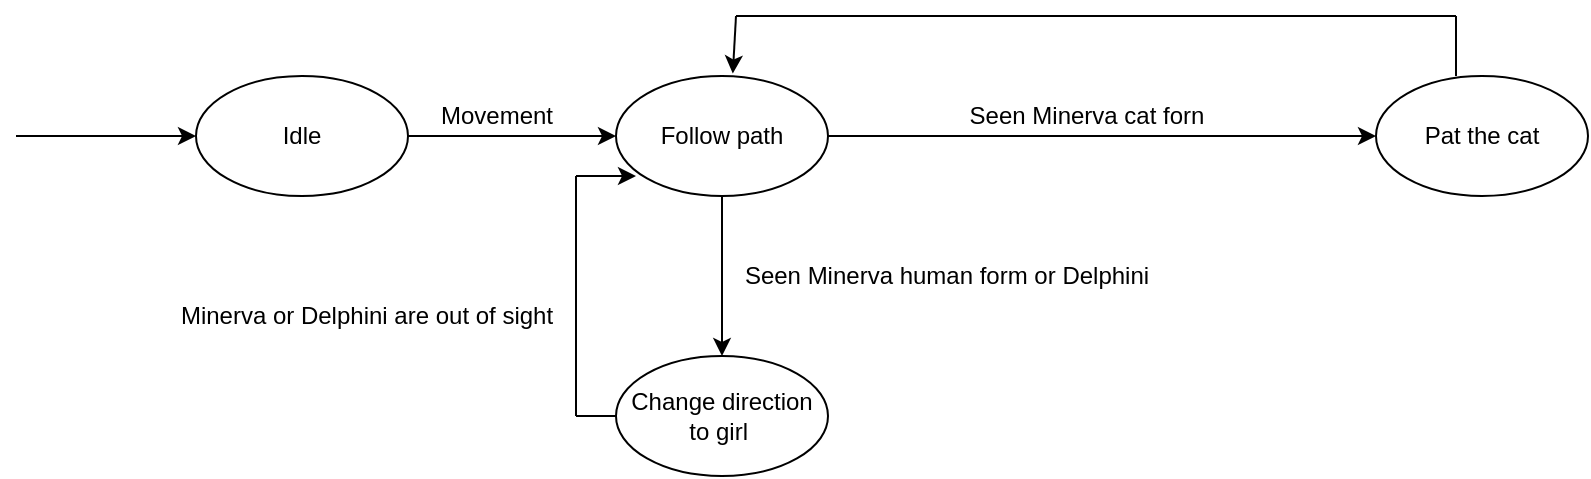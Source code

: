 <mxfile version="14.0.1" type="device"><diagram id="_V2K1XXxxcjhsqqM4zGG" name="Page-1"><mxGraphModel dx="1038" dy="500" grid="1" gridSize="10" guides="1" tooltips="1" connect="1" arrows="1" fold="1" page="1" pageScale="1" pageWidth="827" pageHeight="1169" math="0" shadow="0"><root><mxCell id="0"/><mxCell id="1" parent="0"/><mxCell id="b_pGlXCZ-j-qGSkNWVtM-4" value="" style="edgeStyle=orthogonalEdgeStyle;rounded=0;orthogonalLoop=1;jettySize=auto;html=1;" parent="1" source="b_pGlXCZ-j-qGSkNWVtM-1" target="b_pGlXCZ-j-qGSkNWVtM-3" edge="1"><mxGeometry relative="1" as="geometry"/></mxCell><mxCell id="b_pGlXCZ-j-qGSkNWVtM-1" value="Idle" style="ellipse;whiteSpace=wrap;html=1;" parent="1" vertex="1"><mxGeometry x="370" y="150" width="106" height="60" as="geometry"/></mxCell><mxCell id="b_pGlXCZ-j-qGSkNWVtM-10" value="" style="edgeStyle=orthogonalEdgeStyle;rounded=0;orthogonalLoop=1;jettySize=auto;html=1;" parent="1" source="b_pGlXCZ-j-qGSkNWVtM-3" target="b_pGlXCZ-j-qGSkNWVtM-9" edge="1"><mxGeometry relative="1" as="geometry"/></mxCell><mxCell id="b_pGlXCZ-j-qGSkNWVtM-13" value="" style="edgeStyle=orthogonalEdgeStyle;rounded=0;orthogonalLoop=1;jettySize=auto;html=1;" parent="1" source="b_pGlXCZ-j-qGSkNWVtM-3" target="b_pGlXCZ-j-qGSkNWVtM-12" edge="1"><mxGeometry relative="1" as="geometry"/></mxCell><mxCell id="b_pGlXCZ-j-qGSkNWVtM-3" value="Follow path" style="ellipse;whiteSpace=wrap;html=1;" parent="1" vertex="1"><mxGeometry x="580" y="150" width="106" height="60" as="geometry"/></mxCell><mxCell id="b_pGlXCZ-j-qGSkNWVtM-5" value="Movement" style="text;html=1;align=center;verticalAlign=middle;resizable=0;points=[];autosize=1;" parent="1" vertex="1"><mxGeometry x="485" y="160" width="70" height="20" as="geometry"/></mxCell><mxCell id="b_pGlXCZ-j-qGSkNWVtM-7" value="Seen Minerva human form or Delphini" style="text;html=1;align=center;verticalAlign=middle;resizable=0;points=[];autosize=1;" parent="1" vertex="1"><mxGeometry x="635" y="240" width="220" height="20" as="geometry"/></mxCell><mxCell id="b_pGlXCZ-j-qGSkNWVtM-9" value="Change direction to girl&amp;nbsp;" style="ellipse;whiteSpace=wrap;html=1;" parent="1" vertex="1"><mxGeometry x="580" y="290" width="106" height="60" as="geometry"/></mxCell><mxCell id="b_pGlXCZ-j-qGSkNWVtM-12" value="Pat the cat" style="ellipse;whiteSpace=wrap;html=1;" parent="1" vertex="1"><mxGeometry x="960" y="150" width="106" height="60" as="geometry"/></mxCell><mxCell id="b_pGlXCZ-j-qGSkNWVtM-14" value="Seen Minerva cat forn" style="text;html=1;align=center;verticalAlign=middle;resizable=0;points=[];autosize=1;" parent="1" vertex="1"><mxGeometry x="750" y="160" width="130" height="20" as="geometry"/></mxCell><mxCell id="b_pGlXCZ-j-qGSkNWVtM-17" value="" style="endArrow=none;html=1;" parent="1" edge="1"><mxGeometry width="50" height="50" relative="1" as="geometry"><mxPoint x="1000" y="150" as="sourcePoint"/><mxPoint x="1000" y="120" as="targetPoint"/></mxGeometry></mxCell><mxCell id="b_pGlXCZ-j-qGSkNWVtM-18" value="" style="endArrow=none;html=1;" parent="1" edge="1"><mxGeometry width="50" height="50" relative="1" as="geometry"><mxPoint x="640" y="120" as="sourcePoint"/><mxPoint x="1000" y="120" as="targetPoint"/></mxGeometry></mxCell><mxCell id="b_pGlXCZ-j-qGSkNWVtM-19" value="" style="endArrow=classic;html=1;entryX=0.551;entryY=-0.021;entryDx=0;entryDy=0;entryPerimeter=0;" parent="1" target="b_pGlXCZ-j-qGSkNWVtM-3" edge="1"><mxGeometry width="50" height="50" relative="1" as="geometry"><mxPoint x="640" y="120" as="sourcePoint"/><mxPoint x="620" y="140" as="targetPoint"/></mxGeometry></mxCell><mxCell id="b_pGlXCZ-j-qGSkNWVtM-21" value="" style="endArrow=none;html=1;exitX=0;exitY=0.5;exitDx=0;exitDy=0;" parent="1" source="b_pGlXCZ-j-qGSkNWVtM-9" edge="1"><mxGeometry width="50" height="50" relative="1" as="geometry"><mxPoint x="430" y="330" as="sourcePoint"/><mxPoint x="560" y="320" as="targetPoint"/></mxGeometry></mxCell><mxCell id="b_pGlXCZ-j-qGSkNWVtM-22" value="" style="endArrow=none;html=1;" parent="1" edge="1"><mxGeometry width="50" height="50" relative="1" as="geometry"><mxPoint x="560" y="320" as="sourcePoint"/><mxPoint x="560" y="200" as="targetPoint"/></mxGeometry></mxCell><mxCell id="b_pGlXCZ-j-qGSkNWVtM-24" value="" style="endArrow=classic;html=1;" parent="1" edge="1"><mxGeometry width="50" height="50" relative="1" as="geometry"><mxPoint x="560" y="200" as="sourcePoint"/><mxPoint x="590" y="200" as="targetPoint"/></mxGeometry></mxCell><mxCell id="b_pGlXCZ-j-qGSkNWVtM-25" value="Minerva or Delphini are out of sight" style="text;html=1;align=center;verticalAlign=middle;resizable=0;points=[];autosize=1;" parent="1" vertex="1"><mxGeometry x="355" y="260" width="200" height="20" as="geometry"/></mxCell><mxCell id="5E58CY_RJCrQ8oeAW_C8-1" value="" style="endArrow=classic;html=1;entryX=0;entryY=0.5;entryDx=0;entryDy=0;" parent="1" target="b_pGlXCZ-j-qGSkNWVtM-1" edge="1"><mxGeometry width="50" height="50" relative="1" as="geometry"><mxPoint x="280" y="180" as="sourcePoint"/><mxPoint x="320" y="170" as="targetPoint"/></mxGeometry></mxCell></root></mxGraphModel></diagram></mxfile>